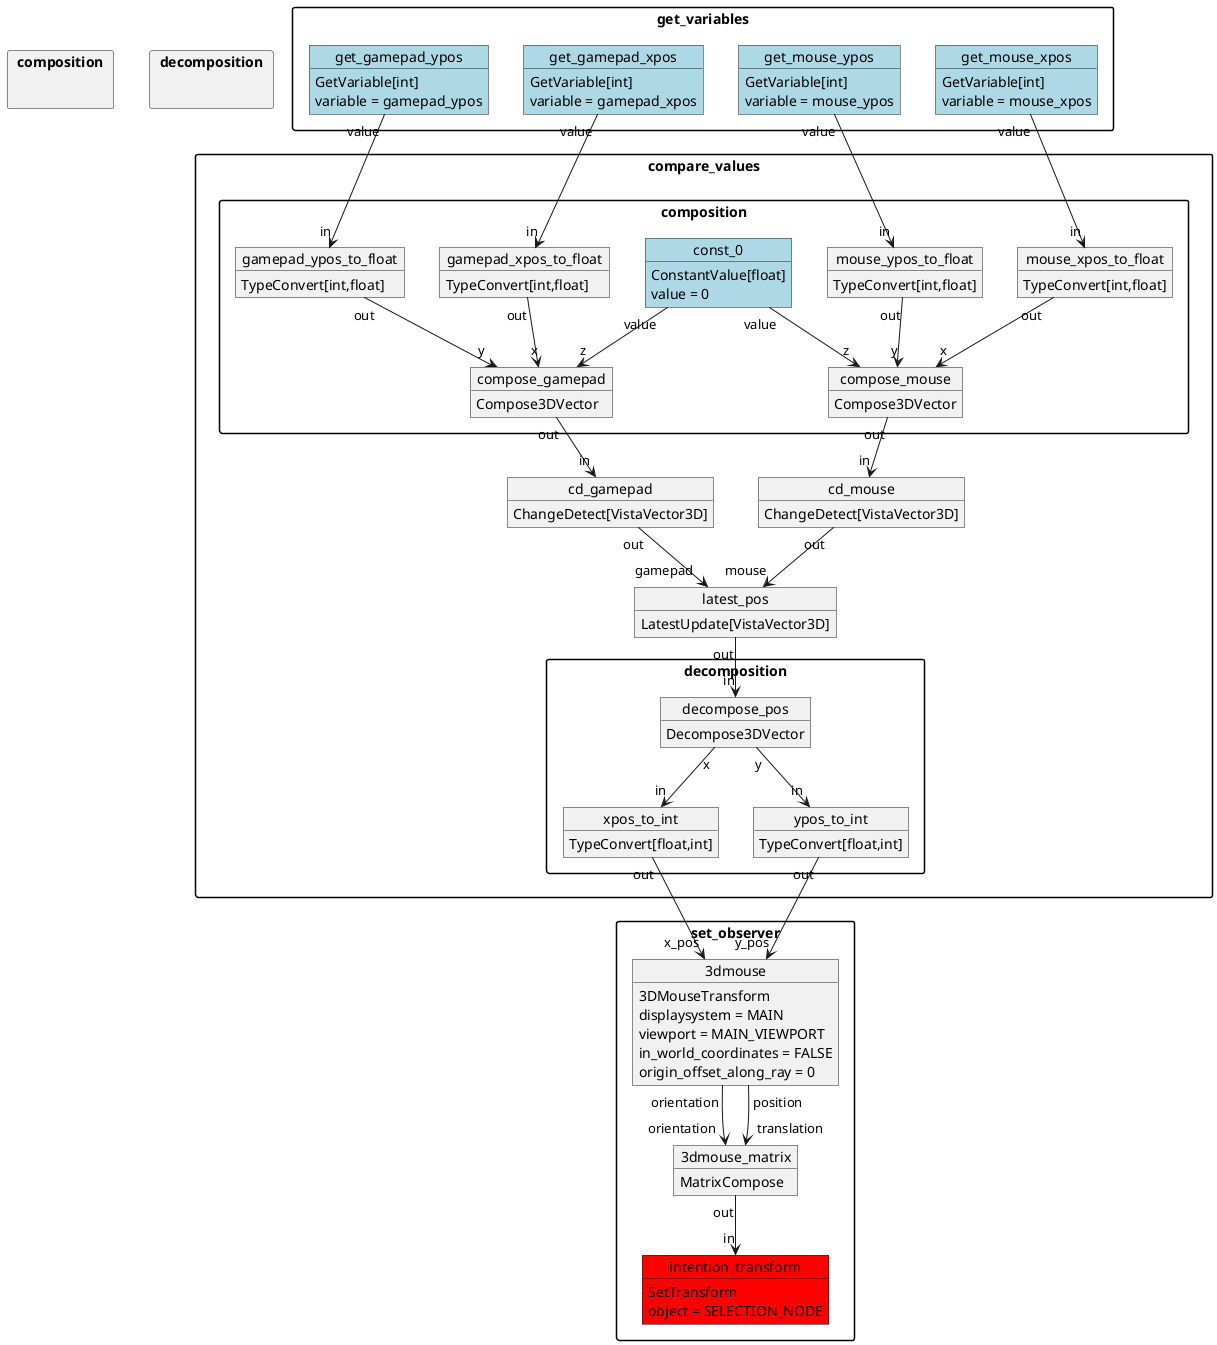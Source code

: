 @startuml
skinparam packageStyle rectangle
/' Nodes '/
/' get mouse and gamepad positions '/
package get_variables {
object get_mouse_xpos #lightblue
get_mouse_xpos : GetVariable[int]
get_mouse_xpos : variable = mouse_xpos

object get_mouse_ypos #lightblue
get_mouse_ypos : GetVariable[int]
get_mouse_ypos : variable = mouse_ypos

object get_gamepad_xpos #lightblue
get_gamepad_xpos : GetVariable[int]
get_gamepad_xpos : variable = gamepad_xpos

object get_gamepad_ypos #lightblue
get_gamepad_ypos : GetVariable[int]
get_gamepad_ypos : variable = gamepad_ypos
}

/' compare timestamps of positions and select latest '/
package compare_values {
/'      compose to vector '/
package composition {
object const_0 #lightblue
const_0 : ConstantValue[float]
const_0 : value = 0

object mouse_xpos_to_float
mouse_xpos_to_float : TypeConvert[int,float]

object mouse_ypos_to_float
mouse_ypos_to_float : TypeConvert[int,float]

object gamepad_xpos_to_float
gamepad_xpos_to_float : TypeConvert[int,float]

object gamepad_ypos_to_float
gamepad_ypos_to_float : TypeConvert[int,float]

object compose_mouse
compose_mouse : Compose3DVector

object compose_gamepad
compose_gamepad : Compose3DVector
}

/'      check for change (generate timestamp for comparison) '/
object cd_mouse
cd_mouse : ChangeDetect[VistaVector3D]

object cd_gamepad
cd_gamepad : ChangeDetect[VistaVector3D]

/'      compare timestamps '/
object latest_pos
latest_pos : LatestUpdate[VistaVector3D]

/' decompose vector into components '/
package decomposition {
object decompose_pos
decompose_pos : Decompose3DVector

object xpos_to_int
xpos_to_int : TypeConvert[float,int]

object ypos_to_int
ypos_to_int : TypeConvert[float,int]
}
}

/' values to 3dmouse '/
package set_observer {
object 3dmouse
3dmouse : 3DMouseTransform
3dmouse : displaysystem = MAIN
3dmouse : viewport = MAIN_VIEWPORT
3dmouse : in_world_coordinates = FALSE
3dmouse : origin_offset_along_ray = 0

object 3dmouse_matrix
3dmouse_matrix : MatrixCompose

object intention_transform #red
intention_transform : SetTransform
intention_transform : object = SELECTION_NODE
}

/' Edges '/
/' compare timestamps of positions and select latest '/
/'      compose to vector '/
package composition{
/'          convert to float '/
get_mouse_xpos "value" --> "in" mouse_xpos_to_float
get_mouse_ypos "value" --> "in" mouse_ypos_to_float
get_gamepad_xpos "value" --> "in" gamepad_xpos_to_float
get_gamepad_ypos "value" --> "in" gamepad_ypos_to_float

/'          compose vector '/
mouse_xpos_to_float "out" --> "x" compose_mouse
mouse_ypos_to_float "out" --> "y" compose_mouse
const_0 "value" --> "z" compose_mouse

gamepad_xpos_to_float "out" --> "x" compose_gamepad
gamepad_ypos_to_float "out" --> "y" compose_gamepad
const_0 "value" --> "z" compose_gamepad
}

/'      compare timestamps '/
compose_mouse "out" --> "in" cd_mouse
cd_mouse "out" --> "mouse" latest_pos
compose_gamepad "out" --> "in" cd_gamepad
cd_gamepad "out" --> "gamepad" latest_pos

/'      decompose vector '/
package decomposition {
latest_pos "out" --> "in" decompose_pos

decompose_pos "x" --> "in" xpos_to_int
decompose_pos "y" --> "in" ypos_to_int
}

/' values to 3dmouse '/
package set_observer {
xpos_to_int "out" --> "x_pos" 3dmouse
ypos_to_int "out" --> "y_pos" 3dmouse

3dmouse "orientation" --> "orientation" 3dmouse_matrix
3dmouse "position" --> "translation" 3dmouse_matrix

3dmouse_matrix "out" --> "in" intention_transform
}
@enduml

